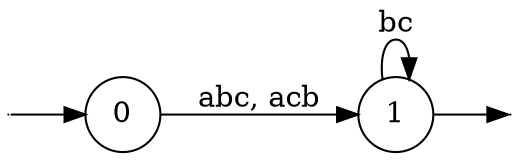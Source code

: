 digraph
{
  vcsn_context = "law_char(abc)_b"
  rankdir = LR
  {
    node [shape = point, width = 0]
    I0
    F1
  }
  {
    node [shape = circle]
    0
    1
  }
  I0 -> 0
  0 -> 1 [label = "abc, acb"]
  1 -> F1
  1 -> 1 [label = "bc"]
}
